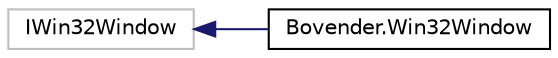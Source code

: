 digraph "Graphical Class Hierarchy"
{
  bgcolor="transparent";
  edge [fontname="Helvetica",fontsize="10",labelfontname="Helvetica",labelfontsize="10"];
  node [fontname="Helvetica",fontsize="10",shape=record];
  rankdir="LR";
  Node146 [label="IWin32Window",height=0.2,width=0.4,color="grey75"];
  Node146 -> Node0 [dir="back",color="midnightblue",fontsize="10",style="solid",fontname="Helvetica"];
  Node0 [label="Bovender.Win32Window",height=0.2,width=0.4,color="black",URL="$classBovender_1_1Win32Window.html",tooltip="Provides access to the window handle of a WPF window or a Form or a custom handle. "];
}
